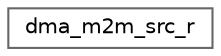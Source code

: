 digraph "Graphical Class Hierarchy"
{
 // LATEX_PDF_SIZE
  bgcolor="transparent";
  edge [fontname=Helvetica,fontsize=10,labelfontname=Helvetica,labelfontsize=10];
  node [fontname=Helvetica,fontsize=10,shape=box,height=0.2,width=0.4];
  rankdir="LR";
  Node0 [id="Node000000",label="dma_m2m_src_r",height=0.2,width=0.4,color="grey40", fillcolor="white", style="filled",URL="$structdma__m2m__src__r.html",tooltip=" "];
}
